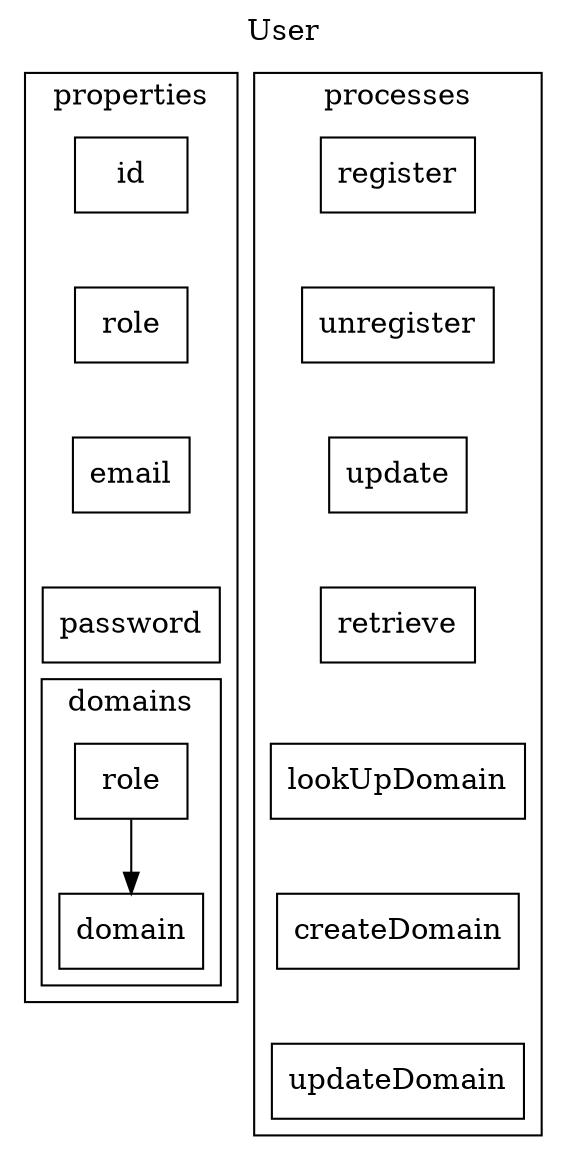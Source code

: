 digraph user{
    labelloc=t
    label="User"
    subgraph cluster_properties{
        label="properties"
        id[shape=rectangle]
        user_role[shape=rectangle,label="role"]
        email[shape=rectangle]
        password[shape=rectangle]
        subgraph cluster_domains{
            label="domains"
            domain[shape=rectangle]
            domain_role[shape=rectangle,label="role"]

            domain_role->domain
        }

        id->user_role->email->password->domain_role[style=invis]
    }
    subgraph cluster_processes{
        label="processes"
        register[shape=rectangle]
        unregister[shape=rectangle]
        update[shape=rectangle]
        retrieve[shape=rectangle]
        lookUpDomain[shape=rectangle]
        createDomain[shape=rectangle]
        updateDomain[shape=rectangle]

        register->
        unregister->
        update->
        retrieve->
        lookUpDomain->
        createDomain->
        updateDomain[style=invis]
    }
}